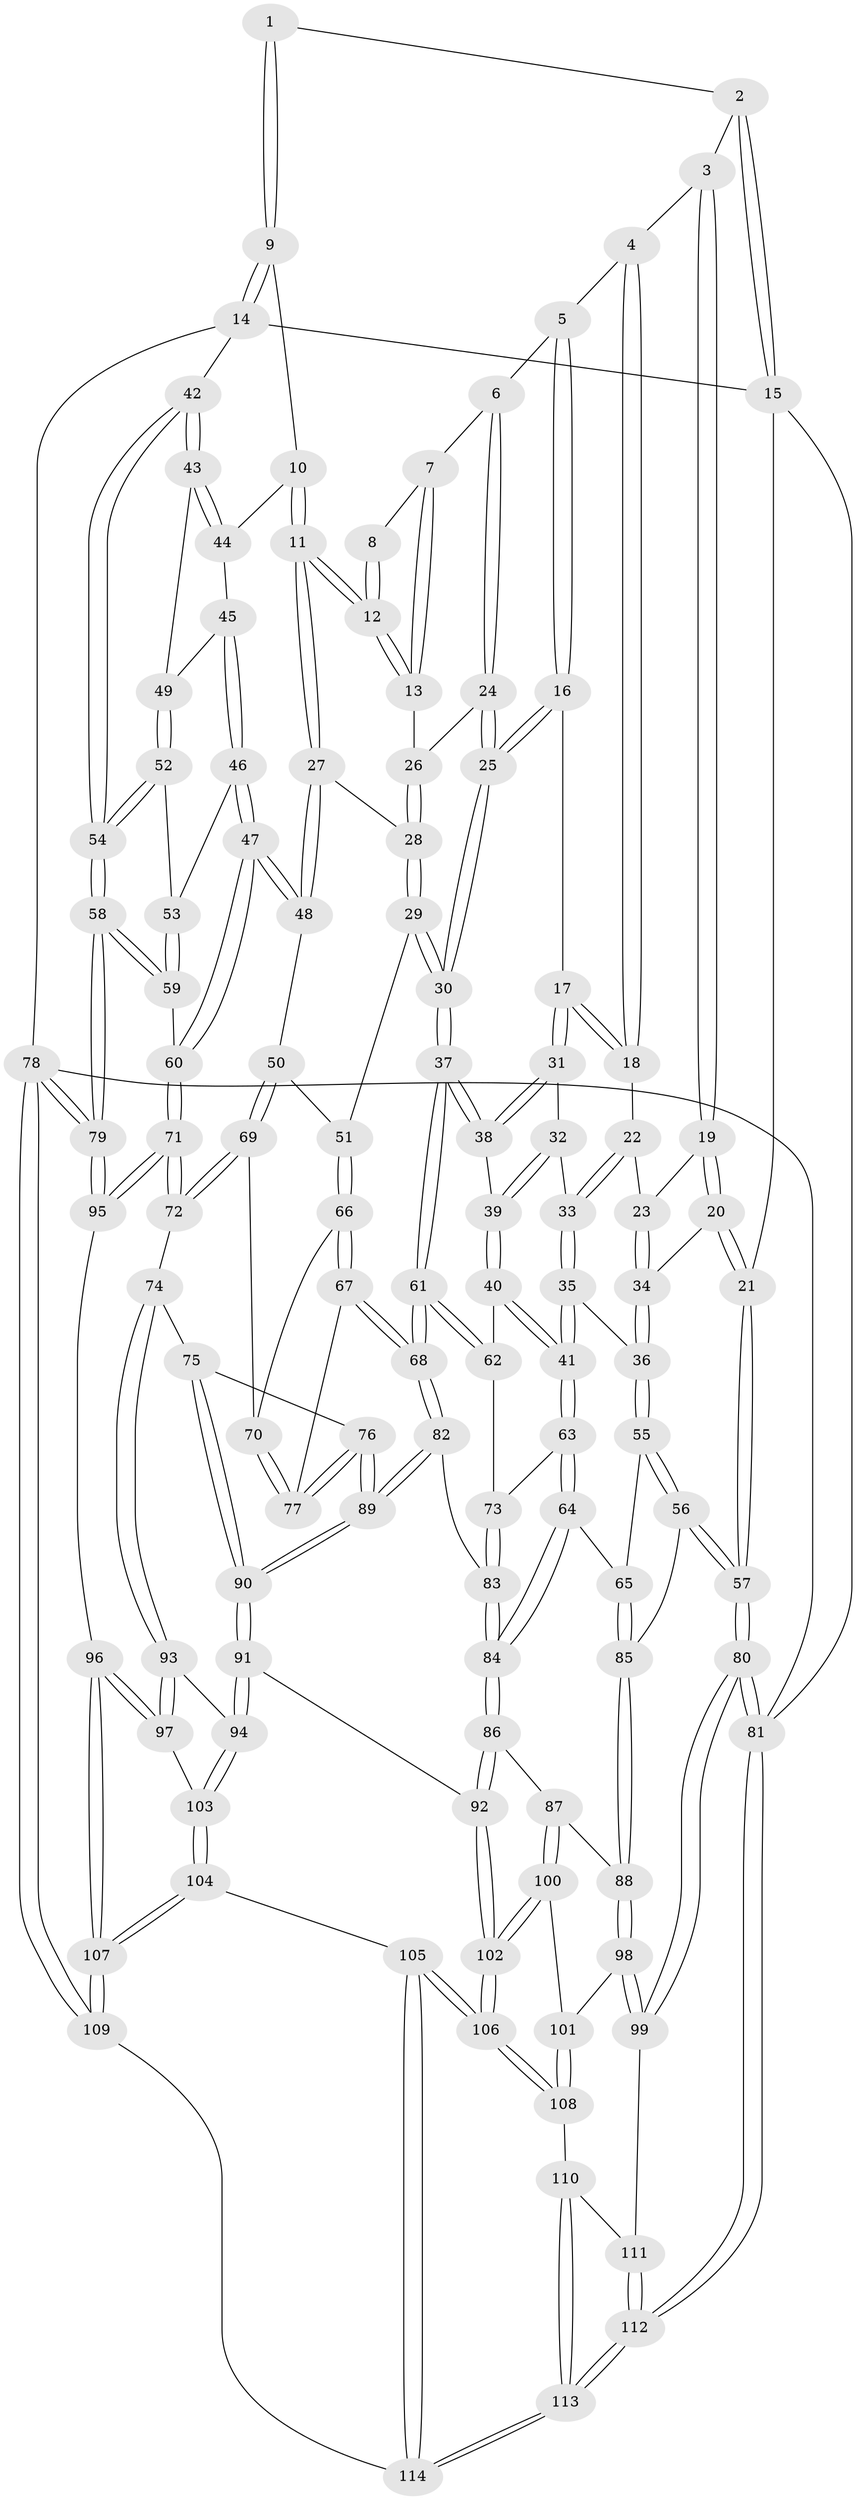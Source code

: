 // coarse degree distribution, {4: 0.34782608695652173, 2: 0.06521739130434782, 3: 0.5, 6: 0.021739130434782608, 5: 0.06521739130434782}
// Generated by graph-tools (version 1.1) at 2025/54/03/04/25 22:54:07]
// undirected, 114 vertices, 282 edges
graph export_dot {
  node [color=gray90,style=filled];
  1 [pos="+0.5992155144930391+0"];
  2 [pos="+0.17128251512189901+0"];
  3 [pos="+0.21722702044226008+0"];
  4 [pos="+0.26551548698417043+0"];
  5 [pos="+0.31918505183707907+0.04398157928797527"];
  6 [pos="+0.42291884495318227+0.10624635683700447"];
  7 [pos="+0.51535602799044+0.05913445678885398"];
  8 [pos="+0.5836583607749013+0"];
  9 [pos="+1+0"];
  10 [pos="+0.7083919320607668+0.20359382795172684"];
  11 [pos="+0.6738279095626526+0.2117445417861874"];
  12 [pos="+0.6547961169602937+0.18917597031955166"];
  13 [pos="+0.5629613270867304+0.13903652604141212"];
  14 [pos="+1+0"];
  15 [pos="+0+0"];
  16 [pos="+0.35699363969749415+0.2501839166795052"];
  17 [pos="+0.35525221014313024+0.250501135187353"];
  18 [pos="+0.29031119808457784+0.22806943668374022"];
  19 [pos="+0.16261651895267706+0.17977230890631046"];
  20 [pos="+0+0.22169732059098887"];
  21 [pos="+0+0.18522659334571792"];
  22 [pos="+0.23465297197629817+0.2444029207877011"];
  23 [pos="+0.17667823500693683+0.23032163739543718"];
  24 [pos="+0.4437097284273335+0.1690976462064842"];
  25 [pos="+0.3846317178624148+0.25454746202318307"];
  26 [pos="+0.4577188661701552+0.1735409437218973"];
  27 [pos="+0.6659492565591031+0.22210789370481313"];
  28 [pos="+0.5654088474183716+0.2811428556804199"];
  29 [pos="+0.4989111594053098+0.3661959985792569"];
  30 [pos="+0.473988241426412+0.37707185320408787"];
  31 [pos="+0.32213456033851284+0.29410067832536213"];
  32 [pos="+0.29594985473073243+0.30527613927788916"];
  33 [pos="+0.25804433741878136+0.30426677462089546"];
  34 [pos="+0.11944847474075662+0.3409549884372972"];
  35 [pos="+0.21844843648213783+0.39816269104282154"];
  36 [pos="+0.12809538697817147+0.361482962126213"];
  37 [pos="+0.4695637061762278+0.383982680980867"];
  38 [pos="+0.32603474030294693+0.3889137376326777"];
  39 [pos="+0.2784662198506371+0.4076485412647659"];
  40 [pos="+0.26287799440073106+0.4164907139058694"];
  41 [pos="+0.2446632188388801+0.42066870409316265"];
  42 [pos="+1+0.00396098216710581"];
  43 [pos="+1+0.09221799951942292"];
  44 [pos="+0.7619860628492879+0.23291996188698658"];
  45 [pos="+0.7768347254046821+0.25307563153232604"];
  46 [pos="+0.8018951040672525+0.399687982404672"];
  47 [pos="+0.771242215713288+0.42939494324884786"];
  48 [pos="+0.6933592368398674+0.4156196853839423"];
  49 [pos="+0.9325888770484199+0.32020432244556574"];
  50 [pos="+0.6839344717824284+0.4218683737569305"];
  51 [pos="+0.5803081176562462+0.40935638867542035"];
  52 [pos="+0.9116282566004874+0.3846086010318035"];
  53 [pos="+0.8965428515563953+0.3944265529397721"];
  54 [pos="+1+0.5908861849874582"];
  55 [pos="+0.06601405874235733+0.4704343213283753"];
  56 [pos="+0+0.5707604288048195"];
  57 [pos="+0+0.585941755845911"];
  58 [pos="+1+0.6276095000057058"];
  59 [pos="+0.8823332045713896+0.5815959446940802"];
  60 [pos="+0.8099007003937803+0.5951632844542686"];
  61 [pos="+0.4590289567706614+0.4674261344573423"];
  62 [pos="+0.3432742666147032+0.4752520456297039"];
  63 [pos="+0.23548741006189344+0.5005708834076164"];
  64 [pos="+0.20776902261605104+0.5394529544598358"];
  65 [pos="+0.18850896945166523+0.5472163964274676"];
  66 [pos="+0.599310423646179+0.4900156771065589"];
  67 [pos="+0.5861562924795427+0.51724642811406"];
  68 [pos="+0.4655992400706986+0.5192038257141178"];
  69 [pos="+0.6762338610820618+0.44687539984861036"];
  70 [pos="+0.6445684159848537+0.47722771994979285"];
  71 [pos="+0.7851662062457879+0.616402719826329"];
  72 [pos="+0.7056256919230749+0.6078514885898572"];
  73 [pos="+0.3199697225629244+0.5325905384849787"];
  74 [pos="+0.6899249666781799+0.6103209131452612"];
  75 [pos="+0.6587583496750059+0.5937019084700751"];
  76 [pos="+0.6525716925042073+0.5898783331918062"];
  77 [pos="+0.6376975367386762+0.5673124278366976"];
  78 [pos="+1+1"];
  79 [pos="+1+1"];
  80 [pos="+0+0.7704492913006824"];
  81 [pos="+0+1"];
  82 [pos="+0.4500738005786385+0.579016676072304"];
  83 [pos="+0.3664440683861266+0.5804141733212252"];
  84 [pos="+0.2891360005866332+0.6339818082165367"];
  85 [pos="+0.12899084031922028+0.6434197462023308"];
  86 [pos="+0.28866181306119454+0.635817287528542"];
  87 [pos="+0.20135332262994332+0.7260675759671731"];
  88 [pos="+0.16514481065675116+0.7119808269022605"];
  89 [pos="+0.4615970481383159+0.6045135800955934"];
  90 [pos="+0.4726409350283815+0.6961326677883318"];
  91 [pos="+0.4729088879008342+0.6997396648423574"];
  92 [pos="+0.3863042780475318+0.7462097973417097"];
  93 [pos="+0.6257989227196018+0.6965365983197271"];
  94 [pos="+0.5124639070658735+0.7309712093554727"];
  95 [pos="+0.8009766428514109+0.8087792985230786"];
  96 [pos="+0.7294091457156384+0.8268164175010917"];
  97 [pos="+0.7032264340537914+0.8165897677938863"];
  98 [pos="+0.015498002466056088+0.8302085253492786"];
  99 [pos="+0.004100550722578636+0.8324699576481318"];
  100 [pos="+0.20197517704278078+0.7269582486198812"];
  101 [pos="+0.15028886239620548+0.8793168847336997"];
  102 [pos="+0.31784358312537275+0.8276031523401827"];
  103 [pos="+0.5422756339084959+0.8277683289487001"];
  104 [pos="+0.5275969825867965+0.8757331076964908"];
  105 [pos="+0.3608615745016544+0.9574028252266155"];
  106 [pos="+0.3204422065521846+0.8970072613307517"];
  107 [pos="+0.6392877796573813+1"];
  108 [pos="+0.179827795395167+0.906598258387762"];
  109 [pos="+0.6798719632794324+1"];
  110 [pos="+0.15097477191359635+0.9595181693642729"];
  111 [pos="+0.05078506887775385+0.936092764628361"];
  112 [pos="+0.05755512715730889+1"];
  113 [pos="+0.11195474627125479+1"];
  114 [pos="+0.36339640374215687+1"];
  1 -- 2;
  1 -- 9;
  1 -- 9;
  2 -- 3;
  2 -- 15;
  2 -- 15;
  3 -- 4;
  3 -- 19;
  3 -- 19;
  4 -- 5;
  4 -- 18;
  4 -- 18;
  5 -- 6;
  5 -- 16;
  5 -- 16;
  6 -- 7;
  6 -- 24;
  6 -- 24;
  7 -- 8;
  7 -- 13;
  7 -- 13;
  8 -- 12;
  8 -- 12;
  9 -- 10;
  9 -- 14;
  9 -- 14;
  10 -- 11;
  10 -- 11;
  10 -- 44;
  11 -- 12;
  11 -- 12;
  11 -- 27;
  11 -- 27;
  12 -- 13;
  12 -- 13;
  13 -- 26;
  14 -- 15;
  14 -- 42;
  14 -- 78;
  15 -- 21;
  15 -- 81;
  16 -- 17;
  16 -- 25;
  16 -- 25;
  17 -- 18;
  17 -- 18;
  17 -- 31;
  17 -- 31;
  18 -- 22;
  19 -- 20;
  19 -- 20;
  19 -- 23;
  20 -- 21;
  20 -- 21;
  20 -- 34;
  21 -- 57;
  21 -- 57;
  22 -- 23;
  22 -- 33;
  22 -- 33;
  23 -- 34;
  23 -- 34;
  24 -- 25;
  24 -- 25;
  24 -- 26;
  25 -- 30;
  25 -- 30;
  26 -- 28;
  26 -- 28;
  27 -- 28;
  27 -- 48;
  27 -- 48;
  28 -- 29;
  28 -- 29;
  29 -- 30;
  29 -- 30;
  29 -- 51;
  30 -- 37;
  30 -- 37;
  31 -- 32;
  31 -- 38;
  31 -- 38;
  32 -- 33;
  32 -- 39;
  32 -- 39;
  33 -- 35;
  33 -- 35;
  34 -- 36;
  34 -- 36;
  35 -- 36;
  35 -- 41;
  35 -- 41;
  36 -- 55;
  36 -- 55;
  37 -- 38;
  37 -- 38;
  37 -- 61;
  37 -- 61;
  38 -- 39;
  39 -- 40;
  39 -- 40;
  40 -- 41;
  40 -- 41;
  40 -- 62;
  41 -- 63;
  41 -- 63;
  42 -- 43;
  42 -- 43;
  42 -- 54;
  42 -- 54;
  43 -- 44;
  43 -- 44;
  43 -- 49;
  44 -- 45;
  45 -- 46;
  45 -- 46;
  45 -- 49;
  46 -- 47;
  46 -- 47;
  46 -- 53;
  47 -- 48;
  47 -- 48;
  47 -- 60;
  47 -- 60;
  48 -- 50;
  49 -- 52;
  49 -- 52;
  50 -- 51;
  50 -- 69;
  50 -- 69;
  51 -- 66;
  51 -- 66;
  52 -- 53;
  52 -- 54;
  52 -- 54;
  53 -- 59;
  53 -- 59;
  54 -- 58;
  54 -- 58;
  55 -- 56;
  55 -- 56;
  55 -- 65;
  56 -- 57;
  56 -- 57;
  56 -- 85;
  57 -- 80;
  57 -- 80;
  58 -- 59;
  58 -- 59;
  58 -- 79;
  58 -- 79;
  59 -- 60;
  60 -- 71;
  60 -- 71;
  61 -- 62;
  61 -- 62;
  61 -- 68;
  61 -- 68;
  62 -- 73;
  63 -- 64;
  63 -- 64;
  63 -- 73;
  64 -- 65;
  64 -- 84;
  64 -- 84;
  65 -- 85;
  65 -- 85;
  66 -- 67;
  66 -- 67;
  66 -- 70;
  67 -- 68;
  67 -- 68;
  67 -- 77;
  68 -- 82;
  68 -- 82;
  69 -- 70;
  69 -- 72;
  69 -- 72;
  70 -- 77;
  70 -- 77;
  71 -- 72;
  71 -- 72;
  71 -- 95;
  71 -- 95;
  72 -- 74;
  73 -- 83;
  73 -- 83;
  74 -- 75;
  74 -- 93;
  74 -- 93;
  75 -- 76;
  75 -- 90;
  75 -- 90;
  76 -- 77;
  76 -- 77;
  76 -- 89;
  76 -- 89;
  78 -- 79;
  78 -- 79;
  78 -- 109;
  78 -- 109;
  78 -- 81;
  79 -- 95;
  79 -- 95;
  80 -- 81;
  80 -- 81;
  80 -- 99;
  80 -- 99;
  81 -- 112;
  81 -- 112;
  82 -- 83;
  82 -- 89;
  82 -- 89;
  83 -- 84;
  83 -- 84;
  84 -- 86;
  84 -- 86;
  85 -- 88;
  85 -- 88;
  86 -- 87;
  86 -- 92;
  86 -- 92;
  87 -- 88;
  87 -- 100;
  87 -- 100;
  88 -- 98;
  88 -- 98;
  89 -- 90;
  89 -- 90;
  90 -- 91;
  90 -- 91;
  91 -- 92;
  91 -- 94;
  91 -- 94;
  92 -- 102;
  92 -- 102;
  93 -- 94;
  93 -- 97;
  93 -- 97;
  94 -- 103;
  94 -- 103;
  95 -- 96;
  96 -- 97;
  96 -- 97;
  96 -- 107;
  96 -- 107;
  97 -- 103;
  98 -- 99;
  98 -- 99;
  98 -- 101;
  99 -- 111;
  100 -- 101;
  100 -- 102;
  100 -- 102;
  101 -- 108;
  101 -- 108;
  102 -- 106;
  102 -- 106;
  103 -- 104;
  103 -- 104;
  104 -- 105;
  104 -- 107;
  104 -- 107;
  105 -- 106;
  105 -- 106;
  105 -- 114;
  105 -- 114;
  106 -- 108;
  106 -- 108;
  107 -- 109;
  107 -- 109;
  108 -- 110;
  109 -- 114;
  110 -- 111;
  110 -- 113;
  110 -- 113;
  111 -- 112;
  111 -- 112;
  112 -- 113;
  112 -- 113;
  113 -- 114;
  113 -- 114;
}
